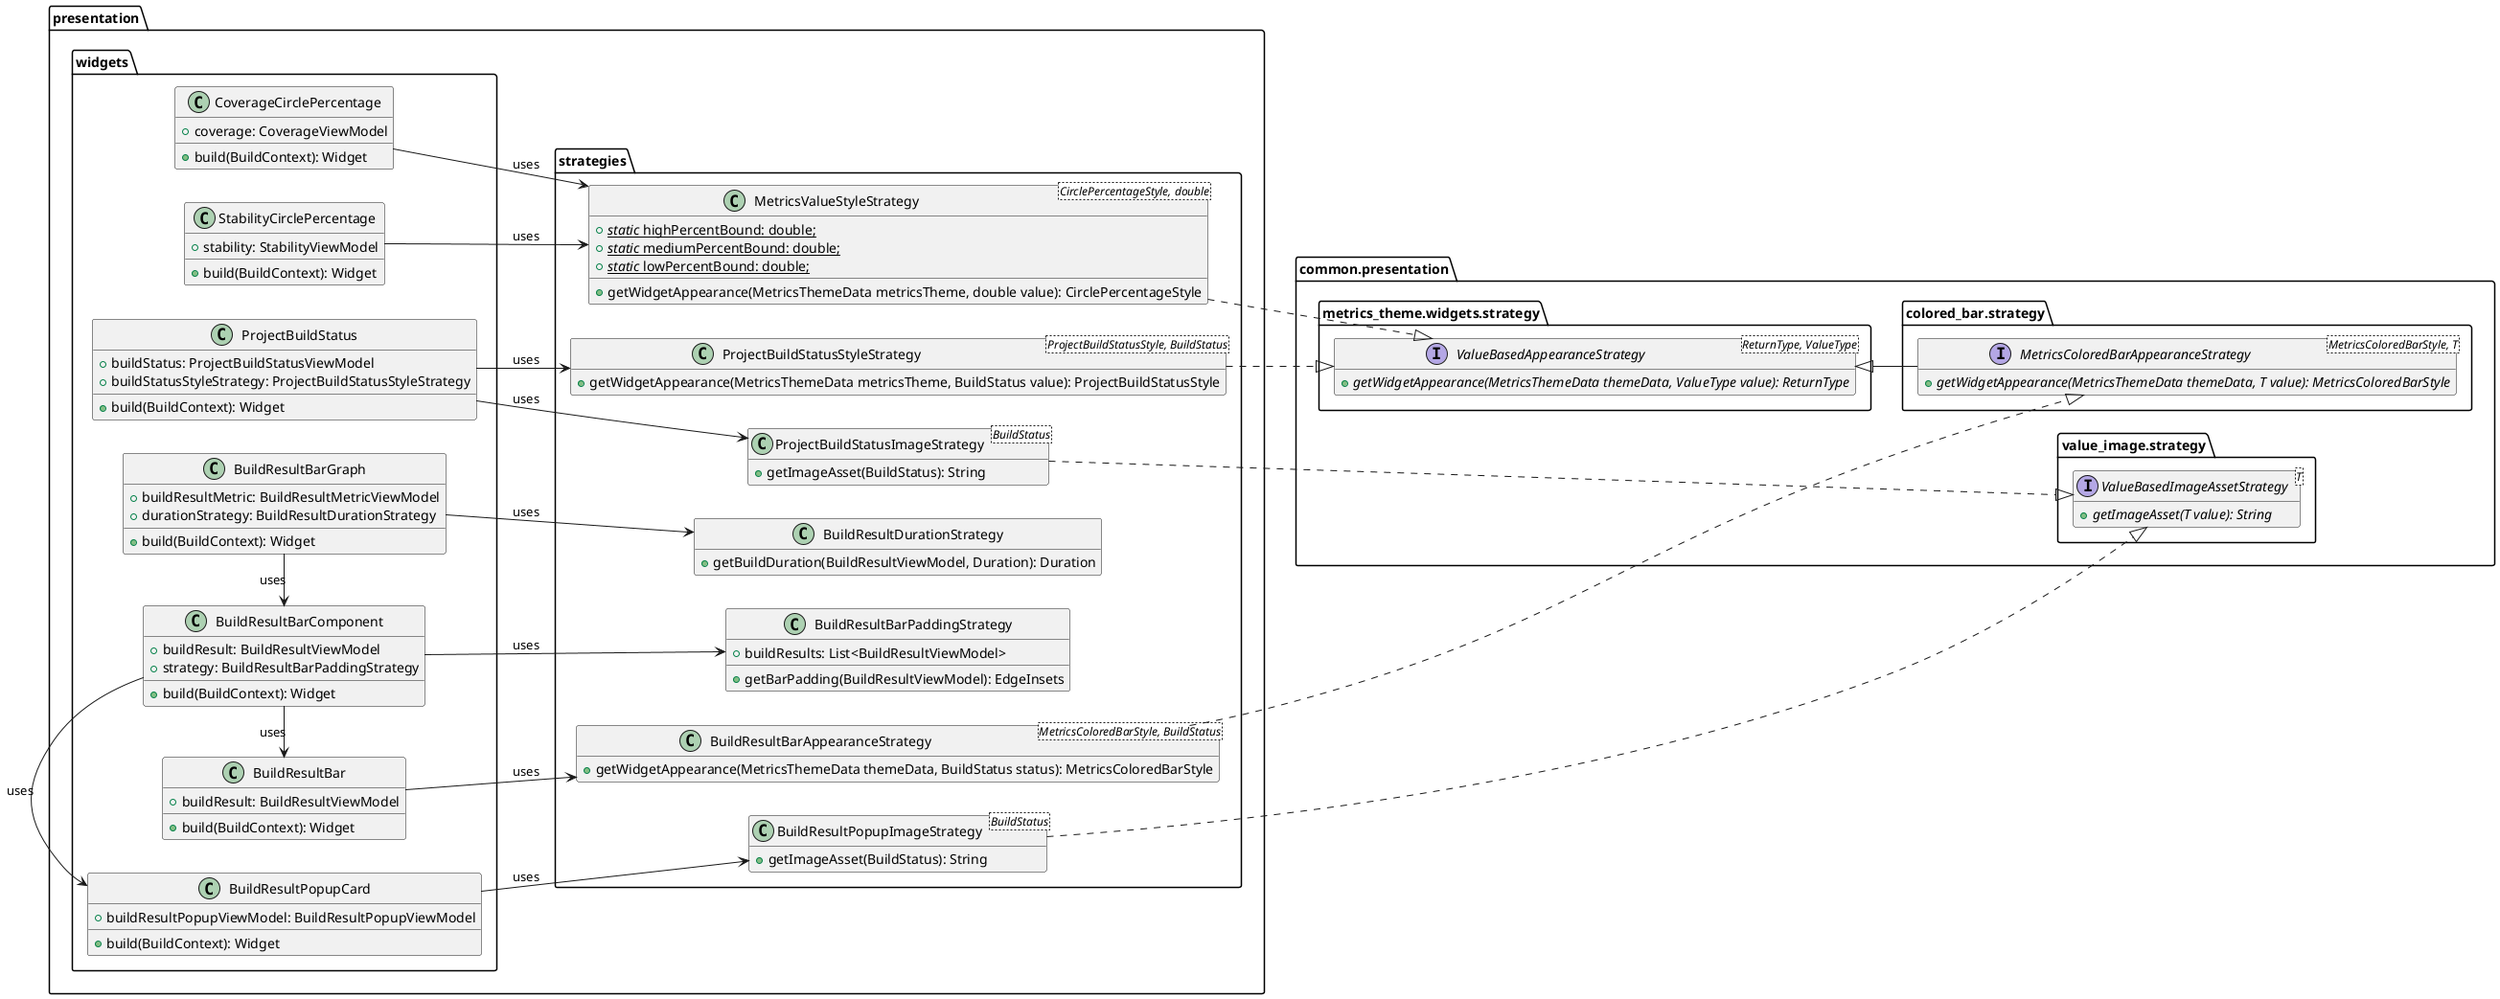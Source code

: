 @startuml presentation_layer_class_diagram
'https://plantuml.com/class-diagram

left to right direction
hide empty members

package presentation {
    package widgets as PW {
        class ProjectBuildStatus {
            + buildStatus: ProjectBuildStatusViewModel
            + buildStatusStyleStrategy: ProjectBuildStatusStyleStrategy
            + build(BuildContext): Widget
        }

        class BuildResultBarGraph {
            + buildResultMetric: BuildResultMetricViewModel
            + durationStrategy: BuildResultDurationStrategy
            + build(BuildContext): Widget
        }

        class BuildResultBarComponent {
            + buildResult: BuildResultViewModel
            + strategy: BuildResultBarPaddingStrategy
            + build(BuildContext): Widget
        }

        class BuildResultBar {
            + buildResult: BuildResultViewModel
            + build(BuildContext): Widget
        }

        class BuildResultPopupCard {
            + buildResultPopupViewModel: BuildResultPopupViewModel
            + build(BuildContext): Widget
        }

        class StabilityCirclePercentage {
            + stability: StabilityViewModel
            + build(BuildContext): Widget
        }

        class CoverageCirclePercentage {
            + coverage: CoverageViewModel
            + build(BuildContext): Widget
        }

        BuildResultBarGraph -left-> BuildResultBarComponent: uses
        BuildResultBarComponent -left-> BuildResultPopupCard: uses
        BuildResultBarComponent -left-> BuildResultBar: uses
    }

    package strategies {
        class BuildResultBarAppearanceStrategy<MetricsColoredBarStyle, BuildStatus> {
            +  getWidgetAppearance(MetricsThemeData themeData, BuildStatus status): MetricsColoredBarStyle
        }

        class BuildResultBarPaddingStrategy {
            + buildResults: List<BuildResultViewModel>
            + getBarPadding(BuildResultViewModel): EdgeInsets
        }

        class BuildResultPopupImageStrategy<BuildStatus> {
            + getImageAsset(BuildStatus): String
        }

        class MetricsValueStyleStrategy<CirclePercentageStyle, double> {
            + {static} //static// highPercentBound: double;
            + {static} //static// mediumPercentBound: double;
            + {static} //static// lowPercentBound: double;
            + getWidgetAppearance(MetricsThemeData metricsTheme, double value): CirclePercentageStyle
        }

        class ProjectBuildStatusImageStrategy<BuildStatus> {
            + getImageAsset(BuildStatus): String
        }

        class ProjectBuildStatusStyleStrategy<ProjectBuildStatusStyle, BuildStatus> {
            + getWidgetAppearance(MetricsThemeData metricsTheme, BuildStatus value): ProjectBuildStatusStyle
        }

        class BuildResultDurationStrategy {
            + getBuildDuration(BuildResultViewModel, Duration): Duration
        }
    }

    ProjectBuildStatus --> ProjectBuildStatusStyleStrategy: uses
    ProjectBuildStatus --> ProjectBuildStatusImageStrategy: uses
    BuildResultBarGraph --> BuildResultDurationStrategy: uses
    BuildResultBarComponent --> BuildResultBarPaddingStrategy: uses
    BuildResultBar --> BuildResultBarAppearanceStrategy: uses
    BuildResultPopupCard --> BuildResultPopupImageStrategy: uses
    StabilityCirclePercentage --> MetricsValueStyleStrategy: uses
    CoverageCirclePercentage --> MetricsValueStyleStrategy: uses
}

package common.presentation as CP {
    package value_image.strategy as valueimage {
        interface ValueBasedImageAssetStrategy<T> {
            + {abstract} getImageAsset(T value): String
        }
    }

    package metrics_theme.widgets.strategy as theme {
        interface ValueBasedAppearanceStrategy<ReturnType, ValueType> {
            + {abstract} getWidgetAppearance(MetricsThemeData themeData, ValueType value): ReturnType
        }
    }

    package colored_bar.strategy as coloredbar {
        interface MetricsColoredBarAppearanceStrategy<MetricsColoredBarStyle, T> {
            + {abstract} getWidgetAppearance(MetricsThemeData themeData, T value): MetricsColoredBarStyle
        }
    }

    ValueBasedAppearanceStrategy <|-- MetricsColoredBarAppearanceStrategy
    ValueBasedAppearanceStrategy -[hidden]down-> ValueBasedImageAssetStrategy
    MetricsColoredBarAppearanceStrategy -[hidden]left--> ValueBasedImageAssetStrategy
}

BuildResultBarAppearanceStrategy .|> MetricsColoredBarAppearanceStrategy
ProjectBuildStatusStyleStrategy ..|> ValueBasedAppearanceStrategy
MetricsValueStyleStrategy ..|> ValueBasedAppearanceStrategy
BuildResultPopupImageStrategy ..|> ValueBasedImageAssetStrategy
ProjectBuildStatusImageStrategy ...|> ValueBasedImageAssetStrategy

@enduml
